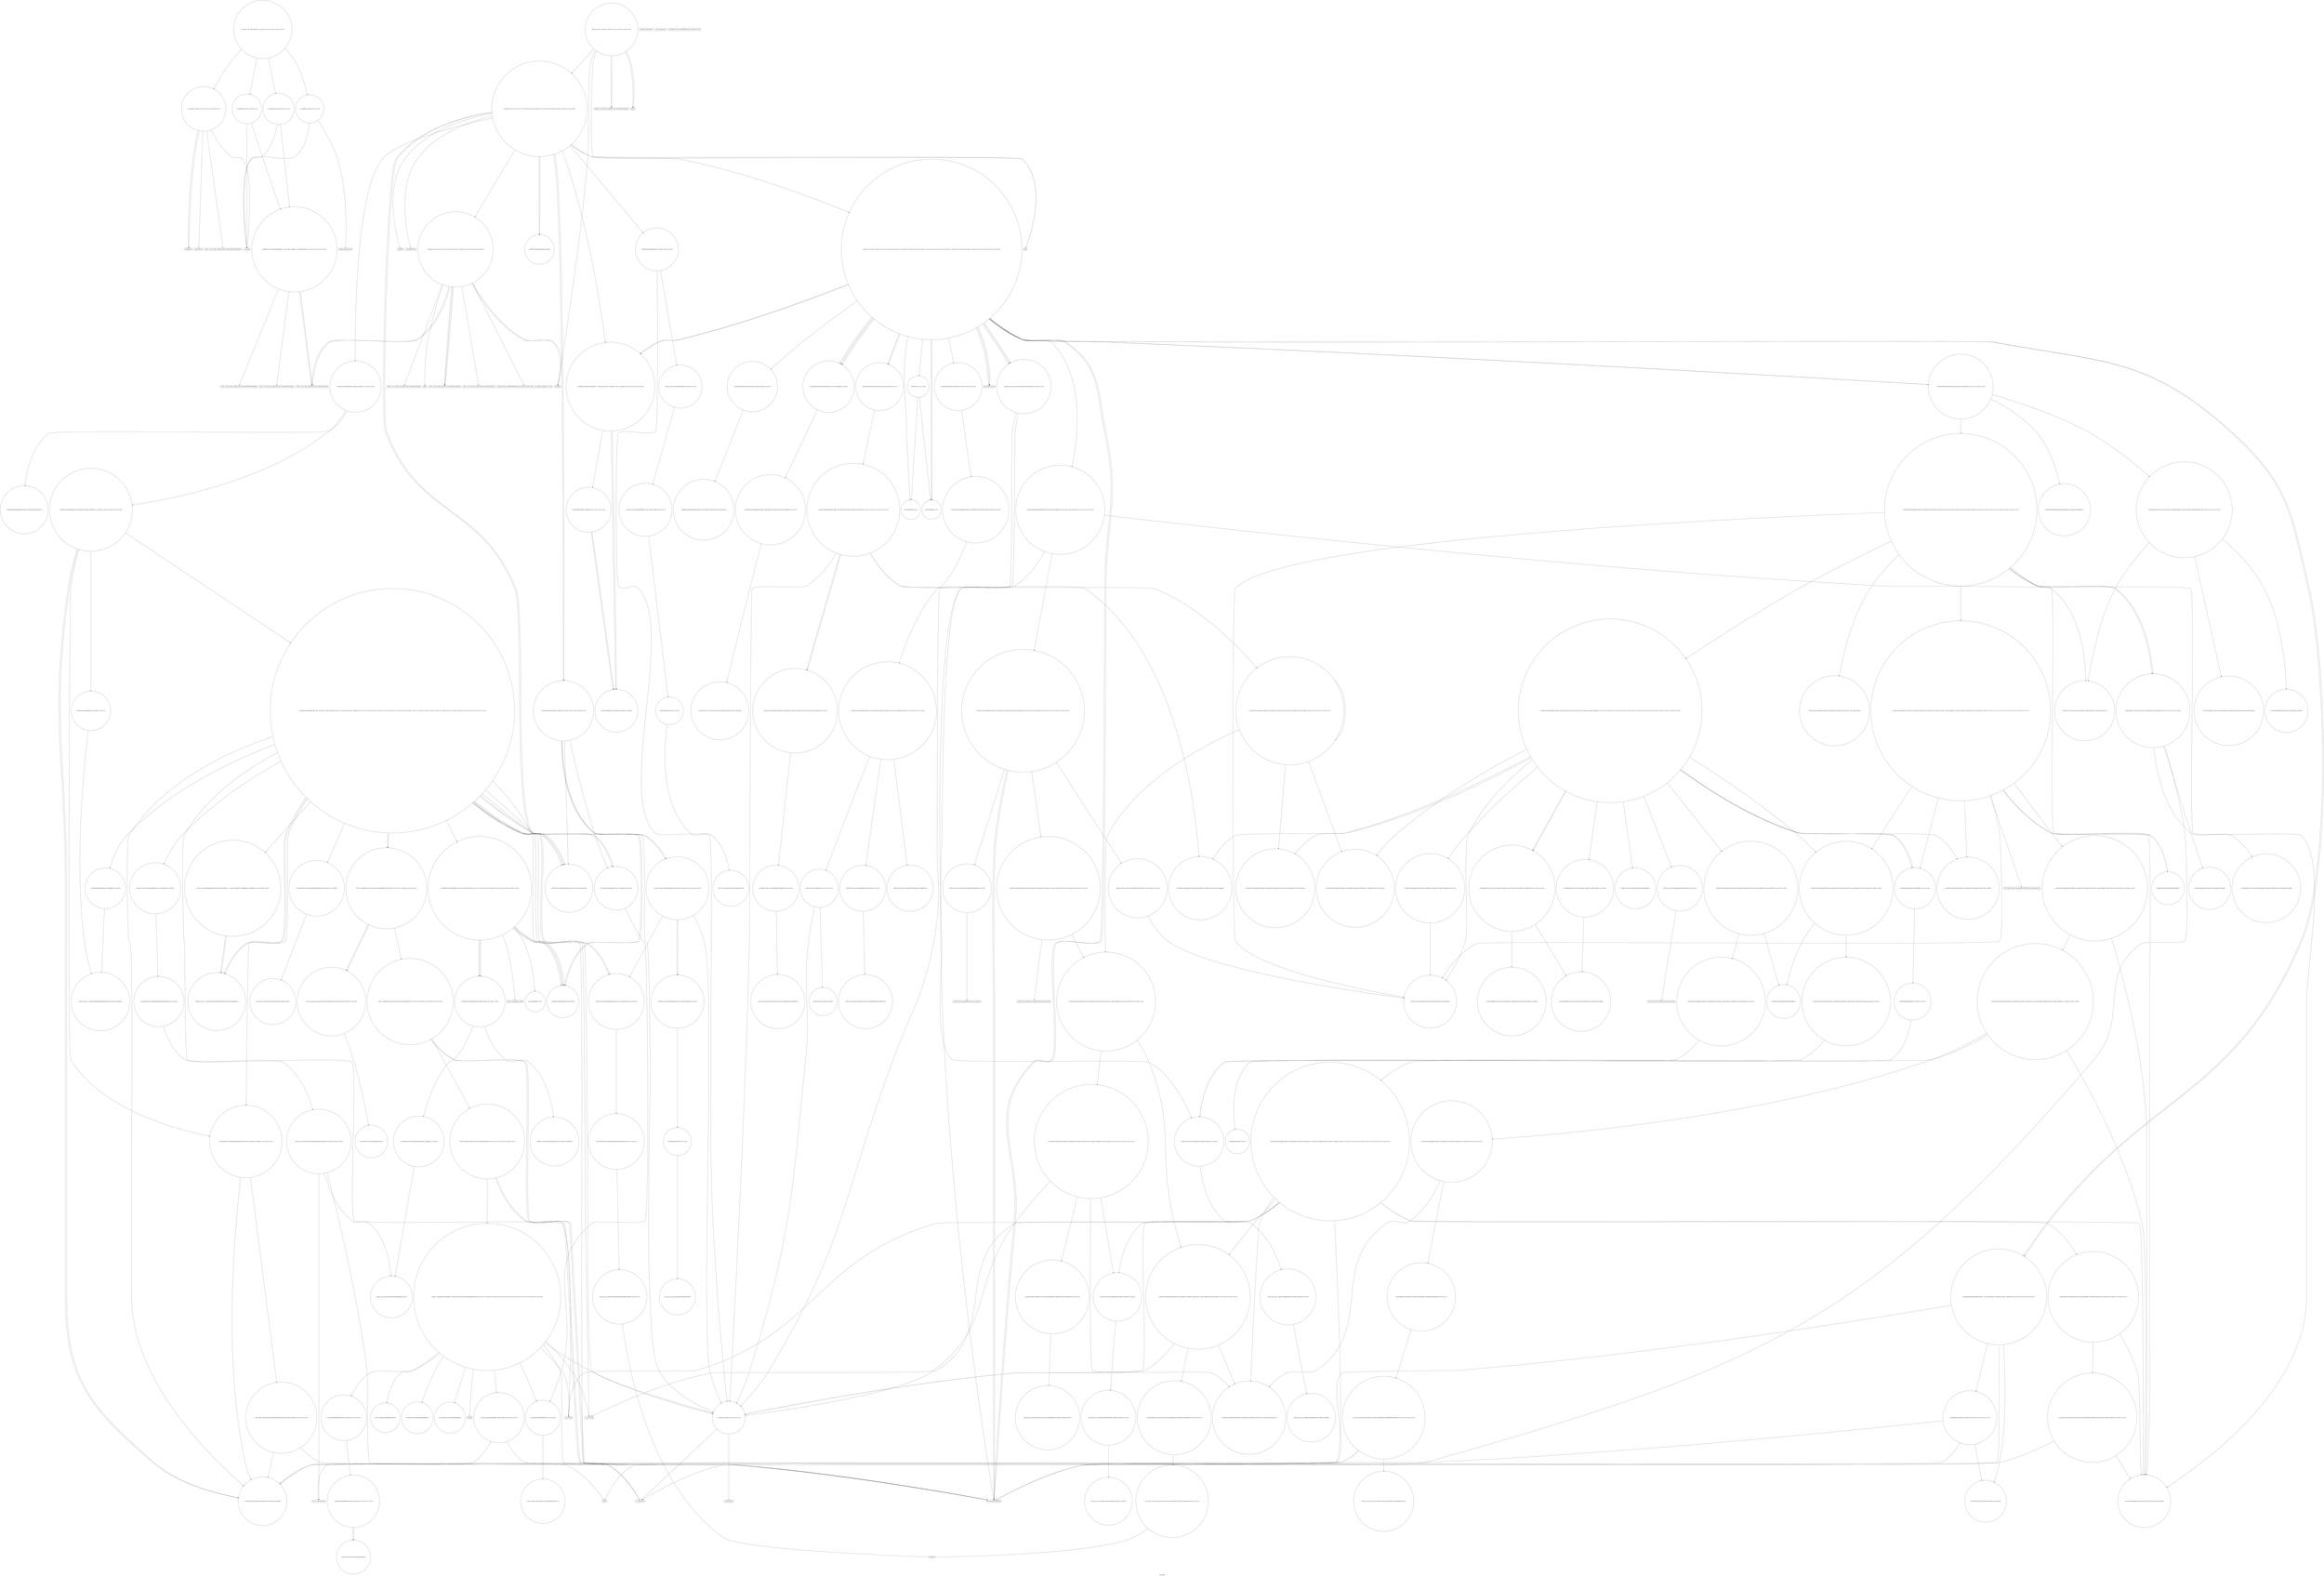 digraph "Call Graph" {
	label="Call Graph";

	Node0x55caab3dd9e0 [shape=record,shape=circle,label="{__cxx_global_var_init|{<s0>1|<s1>2}}"];
	Node0x55caab3dd9e0:s0 -> Node0x55caab3dda60[color=black];
	Node0x55caab3dd9e0:s1 -> Node0x55caab78ba60[color=black];
	Node0x55caab793320 [shape=record,shape=circle,label="{_ZSt22__uninitialized_copy_aISt13move_iteratorIPSt4pairIiiEES3_S2_ET0_T_S6_S5_RSaIT1_E|{<s0>301|<s1>302|<s2>303}}"];
	Node0x55caab793320:s0 -> Node0x55caab78c760[color=black];
	Node0x55caab793320:s1 -> Node0x55caab78c760[color=black];
	Node0x55caab793320:s2 -> Node0x55caab793420[color=black];
	Node0x55caab78d160 [shape=record,shape=circle,label="{_ZNSt8_Rb_treeISt4pairIiS0_IiiEES2_St9_IdentityIS2_ESt4lessIS2_ESaIS2_EE6_S_keyEPKSt13_Rb_tree_nodeIS2_E|{<s0>182|<s1>183}}"];
	Node0x55caab78d160:s0 -> Node0x55caab78d660[color=black];
	Node0x55caab78d160:s1 -> Node0x55caab78d5e0[color=black];
	Node0x55caab78bfe0 [shape=record,shape=Mrecord,label="{_ZNSirsERi}"];
	Node0x55caab78fa00 [shape=record,shape=circle,label="{_GLOBAL__sub_I_SergeyFedorov_2_0.cpp|{<s0>324|<s1>325|<s2>326|<s3>327}}"];
	Node0x55caab78fa00:s0 -> Node0x55caab3dd9e0[color=black];
	Node0x55caab78fa00:s1 -> Node0x55caab78bae0[color=black];
	Node0x55caab78fa00:s2 -> Node0x55caab78bde0[color=black];
	Node0x55caab78fa00:s3 -> Node0x55caab78bee0[color=black];
	Node0x55caab78d860 [shape=record,shape=circle,label="{_ZSt7forwardIRPSt13_Rb_tree_nodeISt4pairIiS1_IiiEEEEOT_RNSt16remove_referenceIS7_E4typeE}"];
	Node0x55caab78c6e0 [shape=record,shape=circle,label="{_ZSt9make_pairIRiS0_ESt4pairINSt17__decay_and_stripIT_E6__typeENS2_IT0_E6__typeEEOS3_OS6_|{<s0>64|<s1>65|<s2>66}}"];
	Node0x55caab78c6e0:s0 -> Node0x55caab78e780[color=black];
	Node0x55caab78c6e0:s1 -> Node0x55caab78e780[color=black];
	Node0x55caab78c6e0:s2 -> Node0x55caab78e800[color=black];
	Node0x55caab78df60 [shape=record,shape=circle,label="{_ZNSt16allocator_traitsISaISt13_Rb_tree_nodeISt4pairIiS1_IiiEEEEE9constructIS3_JS3_EEEvRS5_PT_DpOT0_|{<s0>216|<s1>217}}"];
	Node0x55caab78df60:s0 -> Node0x55caab78f700[color=black];
	Node0x55caab78df60:s1 -> Node0x55caab791920[color=black];
	Node0x55caab78cde0 [shape=record,shape=Mrecord,label="{printf}"];
	Node0x55caab791ea0 [shape=record,shape=circle,label="{_ZNSt8_Rb_treeISt4pairIiS0_IiiEES2_St9_IdentityIS2_ESt4lessIS2_ESaIS2_EE12_M_erase_auxESt23_Rb_tree_const_iteratorIS2_E|{<s0>227|<s1>228}}"];
	Node0x55caab791ea0:s0 -> Node0x55caab792020[color=black];
	Node0x55caab791ea0:s1 -> Node0x55caab78eb80[color=black];
	Node0x55caab78e500 [shape=record,shape=Mrecord,label="{__cxa_begin_catch}"];
	Node0x55caab7925a0 [shape=record,shape=circle,label="{_ZNSt12_Vector_baseISt4pairIiiESaIS1_EE12_Vector_implD2Ev|{<s0>240}}"];
	Node0x55caab7925a0:s0 -> Node0x55caab792720[color=black];
	Node0x55caab78ec00 [shape=record,shape=circle,label="{_ZNSt8_Rb_treeISt4pairIiS0_IiiEES2_St9_IdentityIS2_ESt4lessIS2_ESaIS2_EE15_M_destroy_nodeEPSt13_Rb_tree_nodeIS2_E|{<s0>131|<s1>132|<s2>133|<s3>134}}"];
	Node0x55caab78ec00:s0 -> Node0x55caab78ed80[color=black];
	Node0x55caab78ec00:s1 -> Node0x55caab78ee00[color=black];
	Node0x55caab78ec00:s2 -> Node0x55caab78ed00[color=black];
	Node0x55caab78ec00:s3 -> Node0x55caab78e480[color=black];
	Node0x55caab792ca0 [shape=record,shape=circle,label="{_ZNSt12_Vector_baseISt4pairIiiESaIS1_EE11_M_allocateEm|{<s0>289}}"];
	Node0x55caab792ca0:s0 -> Node0x55caab793220[color=black];
	Node0x55caab78f300 [shape=record,shape=Mrecord,label="{_ZNSt7__cxx1112basic_stringIcSt11char_traitsIcESaIcEE6appendEPKc}"];
	Node0x55caab3dda60 [shape=record,shape=Mrecord,label="{_ZNSt8ios_base4InitC1Ev}"];
	Node0x55caab7933a0 [shape=record,shape=circle,label="{_ZSt32__make_move_if_noexcept_iteratorISt4pairIiiESt13move_iteratorIPS1_EET0_PT_|{<s0>304}}"];
	Node0x55caab7933a0:s0 -> Node0x55caab78f900[color=black];
	Node0x55caab78d1e0 [shape=record,shape=circle,label="{_ZNKSt17_Rb_tree_iteratorISt4pairIiS0_IiiEEEeqERKS3_}"];
	Node0x55caab78c060 [shape=record,shape=Mrecord,label="{_ZNSt7__cxx1112basic_stringIcSt11char_traitsIcESaIcEEC1Ev}"];
	Node0x55caab78d8e0 [shape=record,shape=circle,label="{_ZSt7forwardIRPSt18_Rb_tree_node_baseEOT_RNSt16remove_referenceIS3_E4typeE}"];
	Node0x55caab78c760 [shape=record,shape=Mrecord,label="{llvm.memcpy.p0i8.p0i8.i64}"];
	Node0x55caab78dfe0 [shape=record,shape=Mrecord,label="{__cxa_rethrow}"];
	Node0x55caab78ce60 [shape=record,shape=circle,label="{_ZNSt6vectorISt4pairIiiESaIS1_EEixEm}"];
	Node0x55caab791f20 [shape=record,shape=circle,label="{_ZNKSt23_Rb_tree_const_iteratorISt4pairIiS0_IiiEEE13_M_const_castEv|{<s0>229}}"];
	Node0x55caab791f20:s0 -> Node0x55caab78f800[color=black];
	Node0x55caab78e580 [shape=record,shape=Mrecord,label="{_ZSt9terminatev}"];
	Node0x55caab792620 [shape=record,shape=circle,label="{_ZNSt16allocator_traitsISaISt4pairIiiEEE10deallocateERS2_PS1_m|{<s0>241}}"];
	Node0x55caab792620:s0 -> Node0x55caab7926a0[color=black];
	Node0x55caab78ec80 [shape=record,shape=circle,label="{_ZNSt8_Rb_treeISt4pairIiS0_IiiEES2_St9_IdentityIS2_ESt4lessIS2_ESaIS2_EE11_M_put_nodeEPSt13_Rb_tree_nodeIS2_E|{<s0>135|<s1>136|<s2>137}}"];
	Node0x55caab78ec80:s0 -> Node0x55caab78ed80[color=black];
	Node0x55caab78ec80:s1 -> Node0x55caab78f000[color=black];
	Node0x55caab78ec80:s2 -> Node0x55caab78e480[color=black];
	Node0x55caab792d20 [shape=record,shape=circle,label="{_ZSt34__uninitialized_move_if_noexcept_aIPSt4pairIiiES2_SaIS1_EET0_T_S5_S4_RT1_|{<s0>290|<s1>291|<s2>292}}"];
	Node0x55caab792d20:s0 -> Node0x55caab7933a0[color=black];
	Node0x55caab792d20:s1 -> Node0x55caab7933a0[color=black];
	Node0x55caab792d20:s2 -> Node0x55caab793320[color=black];
	Node0x55caab78f380 [shape=record,shape=circle,label="{_ZNSt8_Rb_treeISt4pairIiS0_IiiEES2_St9_IdentityIS2_ESt4lessIS2_ESaIS2_EE16_M_insert_uniqueIS2_EES0_ISt17_Rb_tree_iteratorIS2_EbEOT_|{<s0>144|<s1>145|<s2>146|<s3>147|<s4>148|<s5>149|<s6>150|<s7>151}}"];
	Node0x55caab78f380:s0 -> Node0x55caab78f580[color=black];
	Node0x55caab78f380:s1 -> Node0x55caab78f500[color=black];
	Node0x55caab78f380:s2 -> Node0x55caab78f600[color=black];
	Node0x55caab78f380:s3 -> Node0x55caab78f700[color=black];
	Node0x55caab78f380:s4 -> Node0x55caab78f680[color=black];
	Node0x55caab78f380:s5 -> Node0x55caab78f780[color=black];
	Node0x55caab78f380:s6 -> Node0x55caab78f800[color=black];
	Node0x55caab78f380:s7 -> Node0x55caab78f780[color=black];
	Node0x55caab78b9e0 [shape=record,shape=Mrecord,label="{_ZNSt8ios_base4InitD1Ev}"];
	Node0x55caab793420 [shape=record,shape=circle,label="{_ZSt18uninitialized_copyISt13move_iteratorIPSt4pairIiiEES3_ET0_T_S6_S5_|{<s0>305|<s1>306|<s2>307}}"];
	Node0x55caab793420:s0 -> Node0x55caab78c760[color=black];
	Node0x55caab793420:s1 -> Node0x55caab78c760[color=black];
	Node0x55caab793420:s2 -> Node0x55caab7934a0[color=black];
	Node0x55caab78d260 [shape=record,shape=circle,label="{_ZNSt8_Rb_treeISt4pairIiS0_IiiEES2_St9_IdentityIS2_ESt4lessIS2_ESaIS2_EE5beginEv|{<s0>184}}"];
	Node0x55caab78d260:s0 -> Node0x55caab78f800[color=black];
	Node0x55caab78c0e0 [shape=record,shape=Mrecord,label="{_ZStrsIcSt11char_traitsIcESaIcEERSt13basic_istreamIT_T0_ES7_RNSt7__cxx1112basic_stringIS4_S5_T1_EE}"];
	Node0x55caab78d960 [shape=record,shape=Mrecord,label="{_ZSt18_Rb_tree_decrementPSt18_Rb_tree_node_base}"];
	Node0x55caab78c7e0 [shape=record,shape=circle,label="{_ZNKSt3setISt4pairIiS0_IiiEESt4lessIS2_ESaIS2_EE4sizeEv|{<s0>67}}"];
	Node0x55caab78c7e0:s0 -> Node0x55caab791c20[color=black];
	Node0x55caab78e060 [shape=record,shape=Mrecord,label="{__cxa_end_catch}"];
	Node0x55caab78cee0 [shape=record,shape=circle,label="{_ZNSt6vectorISt4pairIiiESaIS1_EED2Ev|{<s0>93|<s1>94|<s2>95|<s3>96|<s4>97}}"];
	Node0x55caab78cee0:s0 -> Node0x55caab792320[color=black];
	Node0x55caab78cee0:s1 -> Node0x55caab7922a0[color=black];
	Node0x55caab78cee0:s2 -> Node0x55caab7923a0[color=black];
	Node0x55caab78cee0:s3 -> Node0x55caab7923a0[color=black];
	Node0x55caab78cee0:s4 -> Node0x55caab78e480[color=black];
	Node0x55caab791fa0 [shape=record,shape=Mrecord,label="{_ZSt18_Rb_tree_incrementPKSt18_Rb_tree_node_base}"];
	Node0x55caab78e600 [shape=record,shape=circle,label="{_ZSt7forwardIiEOT_RNSt16remove_referenceIS0_E4typeE}"];
	Node0x55caab7926a0 [shape=record,shape=circle,label="{_ZN9__gnu_cxx13new_allocatorISt4pairIiiEE10deallocateEPS2_m|{<s0>242}}"];
	Node0x55caab7926a0:s0 -> Node0x55caab78f100[color=black];
	Node0x55caab78ed00 [shape=record,shape=circle,label="{_ZNSt16allocator_traitsISaISt13_Rb_tree_nodeISt4pairIiS1_IiiEEEEE7destroyIS3_EEvRS5_PT_|{<s0>138}}"];
	Node0x55caab78ed00:s0 -> Node0x55caab78ee80[color=black];
	Node0x55caab792da0 [shape=record,shape=circle,label="{_ZNK9__gnu_cxx17__normal_iteratorIPSt4pairIiiESt6vectorIS2_SaIS2_EEE4baseEv}"];
	Node0x55caab78f400 [shape=record,shape=circle,label="{_ZSt4moveIRSt4pairIiS0_IiiEEEONSt16remove_referenceIT_E4typeEOS5_}"];
	Node0x55caab78ba60 [shape=record,shape=Mrecord,label="{__cxa_atexit}"];
	Node0x55caab7934a0 [shape=record,shape=circle,label="{_ZNSt20__uninitialized_copyILb0EE13__uninit_copyISt13move_iteratorIPSt4pairIiiEES5_EET0_T_S8_S7_|{<s0>308|<s1>309|<s2>310|<s3>311|<s4>312|<s5>313|<s6>314|<s7>315|<s8>316|<s9>317|<s10>318}}"];
	Node0x55caab7934a0:s0 -> Node0x55caab793520[color=black];
	Node0x55caab7934a0:s1 -> Node0x55caab793620[color=black];
	Node0x55caab7934a0:s2 -> Node0x55caab7936a0[color=black];
	Node0x55caab7934a0:s3 -> Node0x55caab7935a0[color=black];
	Node0x55caab7934a0:s4 -> Node0x55caab793720[color=black];
	Node0x55caab7934a0:s5 -> Node0x55caab78e500[color=black];
	Node0x55caab7934a0:s6 -> Node0x55caab792420[color=black];
	Node0x55caab7934a0:s7 -> Node0x55caab78dfe0[color=black];
	Node0x55caab7934a0:s8 -> Node0x55caab78e060[color=black];
	Node0x55caab7934a0:s9 -> Node0x55caab7937a0[color=black];
	Node0x55caab7934a0:s10 -> Node0x55caab78e480[color=black];
	Node0x55caab78d2e0 [shape=record,shape=circle,label="{_ZNSt4pairIPSt18_Rb_tree_node_baseS1_EC2IRPSt13_Rb_tree_nodeIS_IiS_IiiEEERS1_Lb1EEEOT_OT0_|{<s0>185|<s1>186}}"];
	Node0x55caab78d2e0:s0 -> Node0x55caab78d860[color=black];
	Node0x55caab78d2e0:s1 -> Node0x55caab78d8e0[color=black];
	Node0x55caab78c160 [shape=record,shape=Mrecord,label="{_ZNKSt7__cxx1112basic_stringIcSt11char_traitsIcESaIcEE4sizeEv}"];
	Node0x55caab78d9e0 [shape=record,shape=circle,label="{_ZNSt8_Rb_treeISt4pairIiS0_IiiEES2_St9_IdentityIS2_ESt4lessIS2_ESaIS2_EE8_S_valueEPKSt18_Rb_tree_node_base|{<s0>195}}"];
	Node0x55caab78d9e0:s0 -> Node0x55caab78d6e0[color=black];
	Node0x55caab78c860 [shape=record,shape=circle,label="{_ZNKSt3setISt4pairIiS0_IiiEESt4lessIS2_ESaIS2_EE5beginEv|{<s0>68}}"];
	Node0x55caab78c860:s0 -> Node0x55caab791ca0[color=black];
	Node0x55caab791920 [shape=record,shape=circle,label="{_ZN9__gnu_cxx13new_allocatorISt13_Rb_tree_nodeISt4pairIiS2_IiiEEEE9constructIS4_JS4_EEEvPT_DpOT0_|{<s0>218|<s1>219}}"];
	Node0x55caab791920:s0 -> Node0x55caab78f700[color=black];
	Node0x55caab791920:s1 -> Node0x55caab78c760[color=black];
	Node0x55caab78cf60 [shape=record,shape=circle,label="{main|{<s0>98|<s1>99|<s2>100|<s3>101|<s4>102|<s5>103|<s6>104}}"];
	Node0x55caab78cf60:s0 -> Node0x55caab78d060[color=black];
	Node0x55caab78cf60:s1 -> Node0x55caab78cfe0[color=black];
	Node0x55caab78cf60:s2 -> Node0x55caab78d060[color=black];
	Node0x55caab78cf60:s3 -> Node0x55caab78cfe0[color=black];
	Node0x55caab78cf60:s4 -> Node0x55caab78bfe0[color=black];
	Node0x55caab78cf60:s5 -> Node0x55caab78cde0[color=black];
	Node0x55caab78cf60:s6 -> Node0x55caab78ca60[color=black];
	Node0x55caab792020 [shape=record,shape=Mrecord,label="{_ZSt28_Rb_tree_rebalance_for_erasePSt18_Rb_tree_node_baseRS_}"];
	Node0x55caab78e680 [shape=record,shape=circle,label="{_ZSt7forwardISt4pairIiiEEOT_RNSt16remove_referenceIS2_E4typeE}"];
	Node0x55caab792720 [shape=record,shape=circle,label="{_ZNSaISt4pairIiiEED2Ev|{<s0>243}}"];
	Node0x55caab792720:s0 -> Node0x55caab7927a0[color=black];
	Node0x55caab78ed80 [shape=record,shape=circle,label="{_ZNSt8_Rb_treeISt4pairIiS0_IiiEES2_St9_IdentityIS2_ESt4lessIS2_ESaIS2_EE21_M_get_Node_allocatorEv}"];
	Node0x55caab792e20 [shape=record,shape=circle,label="{_ZNSt16allocator_traitsISaISt4pairIiiEEE7destroyIS1_EEvRS2_PT_|{<s0>293}}"];
	Node0x55caab792e20:s0 -> Node0x55caab78f980[color=black];
	Node0x55caab78f480 [shape=record,shape=circle,label="{_ZNSt4pairISt23_Rb_tree_const_iteratorIS_IiS_IiiEEEbEC2IRSt17_Rb_tree_iteratorIS2_ERbLb1EEEOT_OT0_|{<s0>152|<s1>153|<s2>154}}"];
	Node0x55caab78f480:s0 -> Node0x55caab791aa0[color=black];
	Node0x55caab78f480:s1 -> Node0x55caab791b20[color=black];
	Node0x55caab78f480:s2 -> Node0x55caab791ba0[color=black];
	Node0x55caab78bae0 [shape=record,shape=circle,label="{__cxx_global_var_init.1|{<s0>3|<s1>4|<s2>5|<s3>6|<s4>7}}"];
	Node0x55caab78bae0:s0 -> Node0x55caab78bb60[color=black];
	Node0x55caab78bae0:s1 -> Node0x55caab78bbe0[color=black];
	Node0x55caab78bae0:s2 -> Node0x55caab78bce0[color=black];
	Node0x55caab78bae0:s3 -> Node0x55caab78ba60[color=black];
	Node0x55caab78bae0:s4 -> Node0x55caab78bce0[color=black];
	Node0x55caab793520 [shape=record,shape=circle,label="{_ZStneIPSt4pairIiiEEbRKSt13move_iteratorIT_ES7_|{<s0>319}}"];
	Node0x55caab793520:s0 -> Node0x55caab793820[color=black];
	Node0x55caab78d360 [shape=record,shape=circle,label="{_ZNSt17_Rb_tree_iteratorISt4pairIiS0_IiiEEEmmEv|{<s0>187}}"];
	Node0x55caab78d360:s0 -> Node0x55caab78d960[color=black];
	Node0x55caab78c1e0 [shape=record,shape=Mrecord,label="{isdigit}"];
	Node0x55caab78da60 [shape=record,shape=circle,label="{_ZNKSt8_Rb_treeISt4pairIiS0_IiiEES2_St9_IdentityIS2_ESt4lessIS2_ESaIS2_EE11_Alloc_nodeclIS2_EEPSt13_Rb_tree_nodeIS2_EOT_|{<s0>196|<s1>197}}"];
	Node0x55caab78da60:s0 -> Node0x55caab78f700[color=black];
	Node0x55caab78da60:s1 -> Node0x55caab78db60[color=black];
	Node0x55caab78c8e0 [shape=record,shape=circle,label="{_ZNKSt23_Rb_tree_const_iteratorISt4pairIiS0_IiiEEEptEv|{<s0>69|<s1>70}}"];
	Node0x55caab78c8e0:s0 -> Node0x55caab78d6e0[color=black];
	Node0x55caab78c8e0:s1 -> Node0x55caab78e480[color=black];
	Node0x55caab7919a0 [shape=record,shape=circle,label="{_ZSt7forwardISt17_Rb_tree_iteratorISt4pairIiS1_IiiEEEEOT_RNSt16remove_referenceIS5_E4typeE}"];
	Node0x55caab78cfe0 [shape=record,shape=Mrecord,label="{freopen}"];
	Node0x55caab7920a0 [shape=record,shape=circle,label="{_ZNSt12_Vector_baseISt4pairIiiESaIS1_EEC2Ev|{<s0>230}}"];
	Node0x55caab7920a0:s0 -> Node0x55caab792120[color=black];
	Node0x55caab78e700 [shape=record,shape=circle,label="{_ZNSt4pairIiS_IiiEEC2IiS0_Lb1EEEOT_OT0_|{<s0>114|<s1>115|<s2>116}}"];
	Node0x55caab78e700:s0 -> Node0x55caab78e600[color=black];
	Node0x55caab78e700:s1 -> Node0x55caab78e680[color=black];
	Node0x55caab78e700:s2 -> Node0x55caab78c760[color=black];
	Node0x55caab7927a0 [shape=record,shape=circle,label="{_ZN9__gnu_cxx13new_allocatorISt4pairIiiEED2Ev}"];
	Node0x55caab78ee00 [shape=record,shape=circle,label="{_ZNSt13_Rb_tree_nodeISt4pairIiS0_IiiEEE9_M_valptrEv|{<s0>139}}"];
	Node0x55caab78ee00:s0 -> Node0x55caab78ef00[color=black];
	Node0x55caab792ea0 [shape=record,shape=circle,label="{_ZNKSt6vectorISt4pairIiiESaIS1_EE8max_sizeEv|{<s0>294|<s1>295}}"];
	Node0x55caab792ea0:s0 -> Node0x55caab7930a0[color=black];
	Node0x55caab792ea0:s1 -> Node0x55caab793020[color=black];
	Node0x55caab78f500 [shape=record,shape=circle,label="{_ZNSt8_Rb_treeISt4pairIiS0_IiiEES2_St9_IdentityIS2_ESt4lessIS2_ESaIS2_EE24_M_get_insert_unique_posERKS2_|{<s0>155|<s1>156|<s2>157|<s3>158|<s4>159|<s5>160|<s6>161|<s7>162|<s8>163|<s9>164|<s10>165|<s11>166|<s12>167|<s13>168|<s14>169}}"];
	Node0x55caab78f500:s0 -> Node0x55caab78e980[color=black];
	Node0x55caab78f500:s1 -> Node0x55caab78f880[color=black];
	Node0x55caab78f500:s2 -> Node0x55caab78d160[color=black];
	Node0x55caab78f500:s3 -> Node0x55caab78d0e0[color=black];
	Node0x55caab78f500:s4 -> Node0x55caab78eb00[color=black];
	Node0x55caab78f500:s5 -> Node0x55caab78ea80[color=black];
	Node0x55caab78f500:s6 -> Node0x55caab78f800[color=black];
	Node0x55caab78f500:s7 -> Node0x55caab78d260[color=black];
	Node0x55caab78f500:s8 -> Node0x55caab78d1e0[color=black];
	Node0x55caab78f500:s9 -> Node0x55caab78d2e0[color=black];
	Node0x55caab78f500:s10 -> Node0x55caab78d360[color=black];
	Node0x55caab78f500:s11 -> Node0x55caab78d3e0[color=black];
	Node0x55caab78f500:s12 -> Node0x55caab78d0e0[color=black];
	Node0x55caab78f500:s13 -> Node0x55caab78d2e0[color=black];
	Node0x55caab78f500:s14 -> Node0x55caab78d460[color=black];
	Node0x55caab78bb60 [shape=record,shape=Mrecord,label="{_ZNSaIcEC1Ev}"];
	Node0x55caab7935a0 [shape=record,shape=circle,label="{_ZSt10_ConstructISt4pairIiiEJS1_EEvPT_DpOT0_|{<s0>320|<s1>321}}"];
	Node0x55caab7935a0:s0 -> Node0x55caab78e680[color=black];
	Node0x55caab7935a0:s1 -> Node0x55caab78c760[color=black];
	Node0x55caab78d3e0 [shape=record,shape=circle,label="{_ZNSt8_Rb_treeISt4pairIiS0_IiiEES2_St9_IdentityIS2_ESt4lessIS2_ESaIS2_EE6_S_keyEPKSt18_Rb_tree_node_base|{<s0>188|<s1>189}}"];
	Node0x55caab78d3e0:s0 -> Node0x55caab78d9e0[color=black];
	Node0x55caab78d3e0:s1 -> Node0x55caab78d5e0[color=black];
	Node0x55caab78c260 [shape=record,shape=Mrecord,label="{_ZNSt7__cxx1112basic_stringIcSt11char_traitsIcESaIcEEixEm}"];
	Node0x55caab78dae0 [shape=record,shape=Mrecord,label="{_ZSt29_Rb_tree_insert_and_rebalancebPSt18_Rb_tree_node_baseS0_RS_}"];
	Node0x55caab78c960 [shape=record,shape=circle,label="{_ZNSt3setISt4pairIiS0_IiiEESt4lessIS2_ESaIS2_EE5eraseB5cxx11ESt23_Rb_tree_const_iteratorIS2_E|{<s0>71|<s1>72|<s2>73}}"];
	Node0x55caab78c960:s0 -> Node0x55caab78c760[color=black];
	Node0x55caab78c960:s1 -> Node0x55caab791da0[color=black];
	Node0x55caab78c960:s2 -> Node0x55caab791b20[color=black];
	Node0x55caab791a20 [shape=record,shape=circle,label="{_ZSt7forwardIbEOT_RNSt16remove_referenceIS0_E4typeE}"];
	Node0x55caab78d060 [shape=record,shape=Mrecord,label="{_ZNKSt7__cxx1112basic_stringIcSt11char_traitsIcESaIcEE4dataEv}"];
	Node0x55caab792120 [shape=record,shape=circle,label="{_ZNSt12_Vector_baseISt4pairIiiESaIS1_EE12_Vector_implC2Ev|{<s0>231}}"];
	Node0x55caab792120:s0 -> Node0x55caab7921a0[color=black];
	Node0x55caab78e780 [shape=record,shape=circle,label="{_ZSt7forwardIRiEOT_RNSt16remove_referenceIS1_E4typeE}"];
	Node0x55caab792820 [shape=record,shape=circle,label="{_ZNSt6vectorISt4pairIiiESaIS1_EE12emplace_backIJS1_EEEvDpOT_|{<s0>244|<s1>245|<s2>246|<s3>247|<s4>248}}"];
	Node0x55caab792820:s0 -> Node0x55caab78e680[color=black];
	Node0x55caab792820:s1 -> Node0x55caab792920[color=black];
	Node0x55caab792820:s2 -> Node0x55caab792a20[color=black];
	Node0x55caab792820:s3 -> Node0x55caab78e680[color=black];
	Node0x55caab792820:s4 -> Node0x55caab7929a0[color=black];
	Node0x55caab78ee80 [shape=record,shape=circle,label="{_ZN9__gnu_cxx13new_allocatorISt13_Rb_tree_nodeISt4pairIiS2_IiiEEEE7destroyIS4_EEvPT_}"];
	Node0x55caab792f20 [shape=record,shape=Mrecord,label="{_ZSt20__throw_length_errorPKc}"];
	Node0x55caab78f580 [shape=record,shape=circle,label="{_ZNKSt9_IdentityISt4pairIiS0_IiiEEEclERS2_}"];
	Node0x55caab78bbe0 [shape=record,shape=Mrecord,label="{_ZNSt7__cxx1112basic_stringIcSt11char_traitsIcESaIcEEC1EPKcRKS3_}"];
	Node0x55caab793620 [shape=record,shape=circle,label="{_ZSt11__addressofISt4pairIiiEEPT_RS2_}"];
	Node0x55caab78d460 [shape=record,shape=circle,label="{_ZNSt4pairIPSt18_Rb_tree_node_baseS1_EC2IRS1_Lb1EEEOT_RKS1_|{<s0>190}}"];
	Node0x55caab78d460:s0 -> Node0x55caab78d8e0[color=black];
	Node0x55caab78c2e0 [shape=record,shape=circle,label="{_Z4killii|{<s0>27|<s1>28}}"];
	Node0x55caab78c2e0:s0 -> Node0x55caab78c3e0[color=black];
	Node0x55caab78c2e0:s1 -> Node0x55caab78c360[color=black];
	Node0x55caab78db60 [shape=record,shape=circle,label="{_ZNSt8_Rb_treeISt4pairIiS0_IiiEES2_St9_IdentityIS2_ESt4lessIS2_ESaIS2_EE14_M_create_nodeIJS2_EEEPSt13_Rb_tree_nodeIS2_EDpOT_|{<s0>198|<s1>199|<s2>200}}"];
	Node0x55caab78db60:s0 -> Node0x55caab78dbe0[color=black];
	Node0x55caab78db60:s1 -> Node0x55caab78f700[color=black];
	Node0x55caab78db60:s2 -> Node0x55caab78dc60[color=black];
	Node0x55caab78c9e0 [shape=record,shape=circle,label="{_ZNSt3setISt4pairIiS0_IiiEESt4lessIS2_ESaIS2_EED2Ev|{<s0>74}}"];
	Node0x55caab78c9e0:s0 -> Node0x55caab78e880[color=black];
	Node0x55caab791aa0 [shape=record,shape=circle,label="{_ZSt7forwardIRSt17_Rb_tree_iteratorISt4pairIiS1_IiiEEEEOT_RNSt16remove_referenceIS6_E4typeE}"];
	Node0x55caab78e100 [shape=record,shape=circle,label="{_ZNSt8_Rb_treeISt4pairIiS0_IiiEES2_St9_IdentityIS2_ESt4lessIS2_ESaIS2_EEC2Ev|{<s0>105}}"];
	Node0x55caab78e100:s0 -> Node0x55caab78e180[color=black];
	Node0x55caab7921a0 [shape=record,shape=circle,label="{_ZNSaISt4pairIiiEEC2Ev|{<s0>232}}"];
	Node0x55caab7921a0:s0 -> Node0x55caab792220[color=black];
	Node0x55caab78e800 [shape=record,shape=circle,label="{_ZNSt4pairIiiEC2IRiS2_Lb1EEEOT_OT0_|{<s0>117|<s1>118}}"];
	Node0x55caab78e800:s0 -> Node0x55caab78e780[color=black];
	Node0x55caab78e800:s1 -> Node0x55caab78e780[color=black];
	Node0x55caab7928a0 [shape=record,shape=circle,label="{_ZSt4moveIRSt4pairIiiEEONSt16remove_referenceIT_E4typeEOS4_}"];
	Node0x55caab78ef00 [shape=record,shape=circle,label="{_ZN9__gnu_cxx16__aligned_membufISt4pairIiS1_IiiEEE6_M_ptrEv|{<s0>140}}"];
	Node0x55caab78ef00:s0 -> Node0x55caab78ef80[color=black];
	Node0x55caab792fa0 [shape=record,shape=circle,label="{_ZSt3maxImERKT_S2_S2_}"];
	Node0x55caab78f600 [shape=record,shape=circle,label="{_ZNSt8_Rb_treeISt4pairIiS0_IiiEES2_St9_IdentityIS2_ESt4lessIS2_ESaIS2_EE11_Alloc_nodeC2ERS8_}"];
	Node0x55caab78bc60 [shape=record,shape=Mrecord,label="{__gxx_personality_v0}"];
	Node0x55caab7936a0 [shape=record,shape=circle,label="{_ZNKSt13move_iteratorIPSt4pairIiiEEdeEv}"];
	Node0x55caab78d4e0 [shape=record,shape=circle,label="{_ZStltIiSt4pairIiiEEbRKS0_IT_T0_ES6_|{<s0>191}}"];
	Node0x55caab78d4e0:s0 -> Node0x55caab78d560[color=black];
	Node0x55caab78c360 [shape=record,shape=circle,label="{_ZSt3minIiERKT_S2_S2_}"];
	Node0x55caab78dbe0 [shape=record,shape=circle,label="{_ZNSt8_Rb_treeISt4pairIiS0_IiiEES2_St9_IdentityIS2_ESt4lessIS2_ESaIS2_EE11_M_get_nodeEv|{<s0>201|<s1>202}}"];
	Node0x55caab78dbe0:s0 -> Node0x55caab78ed80[color=black];
	Node0x55caab78dbe0:s1 -> Node0x55caab78dce0[color=black];
	Node0x55caab78ca60 [shape=record,shape=circle,label="{_Z5solvev|{<s0>75|<s1>76|<s2>77|<s3>78|<s4>79|<s5>80|<s6>81|<s7>82|<s8>83|<s9>84|<s10>85|<s11>86|<s12>87|<s13>88}}"];
	Node0x55caab78ca60:s0 -> Node0x55caab78bf60[color=black];
	Node0x55caab78ca60:s1 -> Node0x55caab78c460[color=black];
	Node0x55caab78ca60:s2 -> Node0x55caab78cae0[color=black];
	Node0x55caab78ca60:s3 -> Node0x55caab78c6e0[color=black];
	Node0x55caab78ca60:s4 -> Node0x55caab78cb60[color=black];
	Node0x55caab78ca60:s5 -> Node0x55caab78cee0[color=black];
	Node0x55caab78ca60:s6 -> Node0x55caab78cc60[color=black];
	Node0x55caab78ca60:s7 -> Node0x55caab78cbe0[color=black];
	Node0x55caab78ca60:s8 -> Node0x55caab78cce0[color=black];
	Node0x55caab78ca60:s9 -> Node0x55caab78cc60[color=black];
	Node0x55caab78ca60:s10 -> Node0x55caab78ce60[color=black];
	Node0x55caab78ca60:s11 -> Node0x55caab78ce60[color=black];
	Node0x55caab78ca60:s12 -> Node0x55caab78cde0[color=black];
	Node0x55caab78ca60:s13 -> Node0x55caab78cee0[color=black];
	Node0x55caab791b20 [shape=record,shape=circle,label="{_ZNSt23_Rb_tree_const_iteratorISt4pairIiS0_IiiEEEC2ERKSt17_Rb_tree_iteratorIS2_E}"];
	Node0x55caab78e180 [shape=record,shape=circle,label="{_ZNSt8_Rb_treeISt4pairIiS0_IiiEES2_St9_IdentityIS2_ESt4lessIS2_ESaIS2_EE13_Rb_tree_implIS6_Lb1EEC2Ev|{<s0>106|<s1>107|<s2>108}}"];
	Node0x55caab78e180:s0 -> Node0x55caab78e200[color=black];
	Node0x55caab78e180:s1 -> Node0x55caab78e280[color=black];
	Node0x55caab78e180:s2 -> Node0x55caab78e300[color=black];
	Node0x55caab792220 [shape=record,shape=circle,label="{_ZN9__gnu_cxx13new_allocatorISt4pairIiiEEC2Ev}"];
	Node0x55caab78e880 [shape=record,shape=circle,label="{_ZNSt8_Rb_treeISt4pairIiS0_IiiEES2_St9_IdentityIS2_ESt4lessIS2_ESaIS2_EED2Ev|{<s0>119|<s1>120|<s2>121|<s3>122|<s4>123}}"];
	Node0x55caab78e880:s0 -> Node0x55caab78e980[color=black];
	Node0x55caab78e880:s1 -> Node0x55caab78e900[color=black];
	Node0x55caab78e880:s2 -> Node0x55caab78ea00[color=black];
	Node0x55caab78e880:s3 -> Node0x55caab78ea00[color=black];
	Node0x55caab78e880:s4 -> Node0x55caab78e480[color=black];
	Node0x55caab792920 [shape=record,shape=circle,label="{_ZNSt16allocator_traitsISaISt4pairIiiEEE9constructIS1_JS1_EEEvRS2_PT_DpOT0_|{<s0>249|<s1>250}}"];
	Node0x55caab792920:s0 -> Node0x55caab78e680[color=black];
	Node0x55caab792920:s1 -> Node0x55caab792aa0[color=black];
	Node0x55caab78ef80 [shape=record,shape=circle,label="{_ZN9__gnu_cxx16__aligned_membufISt4pairIiS1_IiiEEE7_M_addrEv}"];
	Node0x55caab793020 [shape=record,shape=circle,label="{_ZNSt16allocator_traitsISaISt4pairIiiEEE8max_sizeERKS2_|{<s0>296}}"];
	Node0x55caab793020:s0 -> Node0x55caab793120[color=black];
	Node0x55caab78f680 [shape=record,shape=circle,label="{_ZNSt8_Rb_treeISt4pairIiS0_IiiEES2_St9_IdentityIS2_ESt4lessIS2_ESaIS2_EE10_M_insert_IS2_NS8_11_Alloc_nodeEEESt17_Rb_tree_iteratorIS2_EPSt18_Rb_tree_node_baseSE_OT_RT0_|{<s0>170|<s1>171|<s2>172|<s3>173|<s4>174|<s5>175|<s6>176|<s7>177}}"];
	Node0x55caab78f680:s0 -> Node0x55caab78f880[color=black];
	Node0x55caab78f680:s1 -> Node0x55caab78f580[color=black];
	Node0x55caab78f680:s2 -> Node0x55caab78d3e0[color=black];
	Node0x55caab78f680:s3 -> Node0x55caab78d0e0[color=black];
	Node0x55caab78f680:s4 -> Node0x55caab78f700[color=black];
	Node0x55caab78f680:s5 -> Node0x55caab78da60[color=black];
	Node0x55caab78f680:s6 -> Node0x55caab78dae0[color=black];
	Node0x55caab78f680:s7 -> Node0x55caab78f800[color=black];
	Node0x55caab78bce0 [shape=record,shape=Mrecord,label="{_ZNSaIcED1Ev}"];
	Node0x55caab793720 [shape=record,shape=circle,label="{_ZNSt13move_iteratorIPSt4pairIiiEEppEv}"];
	Node0x55caab78d560 [shape=record,shape=circle,label="{_ZStltIiiEbRKSt4pairIT_T0_ES5_}"];
	Node0x55caab78c3e0 [shape=record,shape=circle,label="{_ZSt3maxIiERKT_S2_S2_}"];
	Node0x55caab78dc60 [shape=record,shape=circle,label="{_ZNSt8_Rb_treeISt4pairIiS0_IiiEES2_St9_IdentityIS2_ESt4lessIS2_ESaIS2_EE17_M_construct_nodeIJS2_EEEvPSt13_Rb_tree_nodeIS2_EDpOT_|{<s0>203|<s1>204|<s2>205|<s3>206|<s4>207|<s5>208|<s6>209|<s7>210|<s8>211}}"];
	Node0x55caab78dc60:s0 -> Node0x55caab78ed80[color=black];
	Node0x55caab78dc60:s1 -> Node0x55caab78ee00[color=black];
	Node0x55caab78dc60:s2 -> Node0x55caab78f700[color=black];
	Node0x55caab78dc60:s3 -> Node0x55caab78df60[color=black];
	Node0x55caab78dc60:s4 -> Node0x55caab78e500[color=black];
	Node0x55caab78dc60:s5 -> Node0x55caab78ec80[color=black];
	Node0x55caab78dc60:s6 -> Node0x55caab78dfe0[color=black];
	Node0x55caab78dc60:s7 -> Node0x55caab78e060[color=black];
	Node0x55caab78dc60:s8 -> Node0x55caab78e480[color=black];
	Node0x55caab78cae0 [shape=record,shape=circle,label="{_ZNSt6vectorISt4pairIiiESaIS1_EEC2Ev|{<s0>89|<s1>90}}"];
	Node0x55caab78cae0:s0 -> Node0x55caab7920a0[color=black];
	Node0x55caab78cae0:s1 -> Node0x55caab78e480[color=black];
	Node0x55caab791ba0 [shape=record,shape=circle,label="{_ZSt7forwardIRbEOT_RNSt16remove_referenceIS1_E4typeE}"];
	Node0x55caab78e200 [shape=record,shape=circle,label="{_ZNSaISt13_Rb_tree_nodeISt4pairIiS0_IiiEEEEC2Ev|{<s0>109}}"];
	Node0x55caab78e200:s0 -> Node0x55caab78e380[color=black];
	Node0x55caab7922a0 [shape=record,shape=circle,label="{_ZSt8_DestroyIPSt4pairIiiES1_EvT_S3_RSaIT0_E|{<s0>233}}"];
	Node0x55caab7922a0:s0 -> Node0x55caab792420[color=black];
	Node0x55caab78e900 [shape=record,shape=circle,label="{_ZNSt8_Rb_treeISt4pairIiS0_IiiEES2_St9_IdentityIS2_ESt4lessIS2_ESaIS2_EE8_M_eraseEPSt13_Rb_tree_nodeIS2_E|{<s0>124|<s1>125|<s2>126|<s3>127}}"];
	Node0x55caab78e900:s0 -> Node0x55caab78ea80[color=black];
	Node0x55caab78e900:s1 -> Node0x55caab78e900[color=black];
	Node0x55caab78e900:s2 -> Node0x55caab78eb00[color=black];
	Node0x55caab78e900:s3 -> Node0x55caab78eb80[color=black];
	Node0x55caab7929a0 [shape=record,shape=circle,label="{_ZNSt6vectorISt4pairIiiESaIS1_EE17_M_realloc_insertIJS1_EEEvN9__gnu_cxx17__normal_iteratorIPS1_S3_EEDpOT_|{<s0>251|<s1>252|<s2>253|<s3>254|<s4>255|<s5>256|<s6>257|<s7>258|<s8>259|<s9>260|<s10>261|<s11>262|<s12>263|<s13>264|<s14>265|<s15>266|<s16>267|<s17>268|<s18>269|<s19>270|<s20>271|<s21>272|<s22>273}}"];
	Node0x55caab7929a0:s0 -> Node0x55caab792b20[color=black];
	Node0x55caab7929a0:s1 -> Node0x55caab792c20[color=black];
	Node0x55caab7929a0:s2 -> Node0x55caab792ba0[color=black];
	Node0x55caab7929a0:s3 -> Node0x55caab792ca0[color=black];
	Node0x55caab7929a0:s4 -> Node0x55caab78e680[color=black];
	Node0x55caab7929a0:s5 -> Node0x55caab792920[color=black];
	Node0x55caab7929a0:s6 -> Node0x55caab792da0[color=black];
	Node0x55caab7929a0:s7 -> Node0x55caab792320[color=black];
	Node0x55caab7929a0:s8 -> Node0x55caab792d20[color=black];
	Node0x55caab7929a0:s9 -> Node0x55caab792da0[color=black];
	Node0x55caab7929a0:s10 -> Node0x55caab792320[color=black];
	Node0x55caab7929a0:s11 -> Node0x55caab792d20[color=black];
	Node0x55caab7929a0:s12 -> Node0x55caab78e500[color=black];
	Node0x55caab7929a0:s13 -> Node0x55caab792e20[color=black];
	Node0x55caab7929a0:s14 -> Node0x55caab78e060[color=black];
	Node0x55caab7929a0:s15 -> Node0x55caab792320[color=black];
	Node0x55caab7929a0:s16 -> Node0x55caab7922a0[color=black];
	Node0x55caab7929a0:s17 -> Node0x55caab792520[color=black];
	Node0x55caab7929a0:s18 -> Node0x55caab78dfe0[color=black];
	Node0x55caab7929a0:s19 -> Node0x55caab792320[color=black];
	Node0x55caab7929a0:s20 -> Node0x55caab7922a0[color=black];
	Node0x55caab7929a0:s21 -> Node0x55caab792520[color=black];
	Node0x55caab7929a0:s22 -> Node0x55caab78e480[color=black];
	Node0x55caab78f000 [shape=record,shape=circle,label="{_ZNSt16allocator_traitsISaISt13_Rb_tree_nodeISt4pairIiS1_IiiEEEEE10deallocateERS5_PS4_m|{<s0>141}}"];
	Node0x55caab78f000:s0 -> Node0x55caab78f080[color=black];
	Node0x55caab7930a0 [shape=record,shape=circle,label="{_ZNKSt12_Vector_baseISt4pairIiiESaIS1_EE19_M_get_Tp_allocatorEv}"];
	Node0x55caab78f700 [shape=record,shape=circle,label="{_ZSt7forwardISt4pairIiS0_IiiEEEOT_RNSt16remove_referenceIS3_E4typeE}"];
	Node0x55caab78bd60 [shape=record,shape=Mrecord,label="{_ZNSt7__cxx1112basic_stringIcSt11char_traitsIcESaIcEED1Ev}"];
	Node0x55caab7937a0 [shape=record,shape=Mrecord,label="{llvm.trap}"];
	Node0x55caab78d5e0 [shape=record,shape=circle,label="{_ZNKSt9_IdentityISt4pairIiS0_IiiEEEclERKS2_}"];
	Node0x55caab78c460 [shape=record,shape=circle,label="{_Z4calcv|{<s0>29|<s1>30|<s2>31|<s3>32|<s4>33|<s5>34|<s6>35|<s7>36|<s8>37|<s9>38|<s10>39|<s11>40|<s12>41|<s13>42|<s14>43|<s15>44|<s16>45|<s17>46|<s18>47|<s19>48|<s20>49|<s21>50|<s22>51|<s23>52|<s24>53|<s25>54|<s26>55}}"];
	Node0x55caab78c460:s0 -> Node0x55caab78c4e0[color=black];
	Node0x55caab78c460:s1 -> Node0x55caab78c4e0[color=black];
	Node0x55caab78c460:s2 -> Node0x55caab78c360[color=black];
	Node0x55caab78c460:s3 -> Node0x55caab78c360[color=black];
	Node0x55caab78c460:s4 -> Node0x55caab78c3e0[color=black];
	Node0x55caab78c460:s5 -> Node0x55caab78c4e0[color=black];
	Node0x55caab78c460:s6 -> Node0x55caab78c560[color=black];
	Node0x55caab78c460:s7 -> Node0x55caab78c6e0[color=black];
	Node0x55caab78c460:s8 -> Node0x55caab78c660[color=black];
	Node0x55caab78c460:s9 -> Node0x55caab78c760[color=black];
	Node0x55caab78c460:s10 -> Node0x55caab78c5e0[color=black];
	Node0x55caab78c460:s11 -> Node0x55caab78c9e0[color=black];
	Node0x55caab78c460:s12 -> Node0x55caab78c7e0[color=black];
	Node0x55caab78c460:s13 -> Node0x55caab78c860[color=black];
	Node0x55caab78c460:s14 -> Node0x55caab78c8e0[color=black];
	Node0x55caab78c460:s15 -> Node0x55caab78c860[color=black];
	Node0x55caab78c460:s16 -> Node0x55caab78c8e0[color=black];
	Node0x55caab78c460:s17 -> Node0x55caab78c860[color=black];
	Node0x55caab78c460:s18 -> Node0x55caab78c8e0[color=black];
	Node0x55caab78c460:s19 -> Node0x55caab78c860[color=black];
	Node0x55caab78c460:s20 -> Node0x55caab78c960[color=black];
	Node0x55caab78c460:s21 -> Node0x55caab78c6e0[color=black];
	Node0x55caab78c460:s22 -> Node0x55caab78c660[color=black];
	Node0x55caab78c460:s23 -> Node0x55caab78c760[color=black];
	Node0x55caab78c460:s24 -> Node0x55caab78c5e0[color=black];
	Node0x55caab78c460:s25 -> Node0x55caab78c2e0[color=black];
	Node0x55caab78c460:s26 -> Node0x55caab78c9e0[color=black];
	Node0x55caab78dce0 [shape=record,shape=circle,label="{_ZNSt16allocator_traitsISaISt13_Rb_tree_nodeISt4pairIiS1_IiiEEEEE8allocateERS5_m|{<s0>212}}"];
	Node0x55caab78dce0:s0 -> Node0x55caab78dd60[color=black];
	Node0x55caab78cb60 [shape=record,shape=circle,label="{_ZNSt6vectorISt4pairIiiESaIS1_EE9push_backEOS1_|{<s0>91|<s1>92}}"];
	Node0x55caab78cb60:s0 -> Node0x55caab7928a0[color=black];
	Node0x55caab78cb60:s1 -> Node0x55caab792820[color=black];
	Node0x55caab791c20 [shape=record,shape=circle,label="{_ZNKSt8_Rb_treeISt4pairIiS0_IiiEES2_St9_IdentityIS2_ESt4lessIS2_ESaIS2_EE4sizeEv}"];
	Node0x55caab78e280 [shape=record,shape=circle,label="{_ZNSt20_Rb_tree_key_compareISt4lessISt4pairIiS1_IiiEEEEC2Ev}"];
	Node0x55caab792320 [shape=record,shape=circle,label="{_ZNSt12_Vector_baseISt4pairIiiESaIS1_EE19_M_get_Tp_allocatorEv}"];
	Node0x55caab78e980 [shape=record,shape=circle,label="{_ZNSt8_Rb_treeISt4pairIiS0_IiiEES2_St9_IdentityIS2_ESt4lessIS2_ESaIS2_EE8_M_beginEv}"];
	Node0x55caab792a20 [shape=record,shape=circle,label="{_ZNSt6vectorISt4pairIiiESaIS1_EE3endEv|{<s0>274}}"];
	Node0x55caab792a20:s0 -> Node0x55caab7931a0[color=black];
	Node0x55caab78f080 [shape=record,shape=circle,label="{_ZN9__gnu_cxx13new_allocatorISt13_Rb_tree_nodeISt4pairIiS2_IiiEEEE10deallocateEPS5_m|{<s0>142}}"];
	Node0x55caab78f080:s0 -> Node0x55caab78f100[color=black];
	Node0x55caab793120 [shape=record,shape=circle,label="{_ZNK9__gnu_cxx13new_allocatorISt4pairIiiEE8max_sizeEv}"];
	Node0x55caab78f780 [shape=record,shape=circle,label="{_ZNSt4pairISt17_Rb_tree_iteratorIS_IiS_IiiEEEbEC2IS3_bLb1EEEOT_OT0_|{<s0>178|<s1>179|<s2>180}}"];
	Node0x55caab78f780:s0 -> Node0x55caab7919a0[color=black];
	Node0x55caab78f780:s1 -> Node0x55caab78c760[color=black];
	Node0x55caab78f780:s2 -> Node0x55caab791a20[color=black];
	Node0x55caab78bde0 [shape=record,shape=circle,label="{__cxx_global_var_init.2|{<s0>8|<s1>9}}"];
	Node0x55caab78bde0:s0 -> Node0x55caab78be60[color=black];
	Node0x55caab78bde0:s1 -> Node0x55caab78ba60[color=black];
	Node0x55caab793820 [shape=record,shape=circle,label="{_ZSteqIPSt4pairIiiEEbRKSt13move_iteratorIT_ES7_|{<s0>322|<s1>323}}"];
	Node0x55caab793820:s0 -> Node0x55caab7938a0[color=black];
	Node0x55caab793820:s1 -> Node0x55caab7938a0[color=black];
	Node0x55caab78d660 [shape=record,shape=circle,label="{_ZNSt8_Rb_treeISt4pairIiS0_IiiEES2_St9_IdentityIS2_ESt4lessIS2_ESaIS2_EE8_S_valueEPKSt13_Rb_tree_nodeIS2_E|{<s0>192}}"];
	Node0x55caab78d660:s0 -> Node0x55caab78d6e0[color=black];
	Node0x55caab78c4e0 [shape=record,shape=Mrecord,label="{llvm.memset.p0i8.i64}"];
	Node0x55caab78dd60 [shape=record,shape=circle,label="{_ZN9__gnu_cxx13new_allocatorISt13_Rb_tree_nodeISt4pairIiS2_IiiEEEE8allocateEmPKv|{<s0>213|<s1>214|<s2>215}}"];
	Node0x55caab78dd60:s0 -> Node0x55caab78dde0[color=black];
	Node0x55caab78dd60:s1 -> Node0x55caab78de60[color=black];
	Node0x55caab78dd60:s2 -> Node0x55caab78dee0[color=black];
	Node0x55caab78cbe0 [shape=record,shape=Mrecord,label="{_ZNSolsEm}"];
	Node0x55caab791ca0 [shape=record,shape=circle,label="{_ZNKSt8_Rb_treeISt4pairIiS0_IiiEES2_St9_IdentityIS2_ESt4lessIS2_ESaIS2_EE5beginEv|{<s0>220}}"];
	Node0x55caab791ca0:s0 -> Node0x55caab791d20[color=black];
	Node0x55caab78e300 [shape=record,shape=circle,label="{_ZNSt15_Rb_tree_headerC2Ev|{<s0>110|<s1>111}}"];
	Node0x55caab78e300:s0 -> Node0x55caab78e400[color=black];
	Node0x55caab78e300:s1 -> Node0x55caab78e480[color=black];
	Node0x55caab7923a0 [shape=record,shape=circle,label="{_ZNSt12_Vector_baseISt4pairIiiESaIS1_EED2Ev|{<s0>234|<s1>235|<s2>236|<s3>237}}"];
	Node0x55caab7923a0:s0 -> Node0x55caab792520[color=black];
	Node0x55caab7923a0:s1 -> Node0x55caab7925a0[color=black];
	Node0x55caab7923a0:s2 -> Node0x55caab7925a0[color=black];
	Node0x55caab7923a0:s3 -> Node0x55caab78e480[color=black];
	Node0x55caab78ea00 [shape=record,shape=circle,label="{_ZNSt8_Rb_treeISt4pairIiS0_IiiEES2_St9_IdentityIS2_ESt4lessIS2_ESaIS2_EE13_Rb_tree_implIS6_Lb1EED2Ev|{<s0>128}}"];
	Node0x55caab78ea00:s0 -> Node0x55caab78f180[color=black];
	Node0x55caab792aa0 [shape=record,shape=circle,label="{_ZN9__gnu_cxx13new_allocatorISt4pairIiiEE9constructIS2_JS2_EEEvPT_DpOT0_|{<s0>275|<s1>276}}"];
	Node0x55caab792aa0:s0 -> Node0x55caab78e680[color=black];
	Node0x55caab792aa0:s1 -> Node0x55caab78c760[color=black];
	Node0x55caab78f100 [shape=record,shape=Mrecord,label="{_ZdlPv}"];
	Node0x55caab7931a0 [shape=record,shape=circle,label="{_ZN9__gnu_cxx17__normal_iteratorIPSt4pairIiiESt6vectorIS2_SaIS2_EEEC2ERKS3_}"];
	Node0x55caab78f800 [shape=record,shape=circle,label="{_ZNSt17_Rb_tree_iteratorISt4pairIiS0_IiiEEEC2EPSt18_Rb_tree_node_base}"];
	Node0x55caab78be60 [shape=record,shape=circle,label="{_ZStplIcSt11char_traitsIcESaIcEENSt7__cxx1112basic_stringIT_T0_T1_EERKS8_PKS5_|{<s0>10|<s1>11|<s2>12|<s3>13}}"];
	Node0x55caab78be60:s0 -> Node0x55caab78f280[color=black];
	Node0x55caab78be60:s1 -> Node0x55caab78f300[color=black];
	Node0x55caab78be60:s2 -> Node0x55caab78bd60[color=black];
	Node0x55caab78be60:s3 -> Node0x55caab78bd60[color=black];
	Node0x55caab7938a0 [shape=record,shape=circle,label="{_ZNKSt13move_iteratorIPSt4pairIiiEE4baseEv}"];
	Node0x55caab78d6e0 [shape=record,shape=circle,label="{_ZNKSt13_Rb_tree_nodeISt4pairIiS0_IiiEEE9_M_valptrEv|{<s0>193}}"];
	Node0x55caab78d6e0:s0 -> Node0x55caab78d760[color=black];
	Node0x55caab78c560 [shape=record,shape=circle,label="{_ZNSt3setISt4pairIiS0_IiiEESt4lessIS2_ESaIS2_EEC2Ev|{<s0>56}}"];
	Node0x55caab78c560:s0 -> Node0x55caab78e100[color=black];
	Node0x55caab78dde0 [shape=record,shape=circle,label="{_ZNK9__gnu_cxx13new_allocatorISt13_Rb_tree_nodeISt4pairIiS2_IiiEEEE8max_sizeEv}"];
	Node0x55caab78cc60 [shape=record,shape=circle,label="{_ZNKSt6vectorISt4pairIiiESaIS1_EE4sizeEv}"];
	Node0x55caab791d20 [shape=record,shape=circle,label="{_ZNSt23_Rb_tree_const_iteratorISt4pairIiS0_IiiEEEC2EPKSt18_Rb_tree_node_base}"];
	Node0x55caab78e380 [shape=record,shape=circle,label="{_ZN9__gnu_cxx13new_allocatorISt13_Rb_tree_nodeISt4pairIiS2_IiiEEEEC2Ev}"];
	Node0x55caab792420 [shape=record,shape=circle,label="{_ZSt8_DestroyIPSt4pairIiiEEvT_S3_|{<s0>238}}"];
	Node0x55caab792420:s0 -> Node0x55caab7924a0[color=black];
	Node0x55caab78ea80 [shape=record,shape=circle,label="{_ZNSt8_Rb_treeISt4pairIiS0_IiiEES2_St9_IdentityIS2_ESt4lessIS2_ESaIS2_EE8_S_rightEPSt18_Rb_tree_node_base}"];
	Node0x55caab792b20 [shape=record,shape=circle,label="{_ZNKSt6vectorISt4pairIiiESaIS1_EE12_M_check_lenEmPKc|{<s0>277|<s1>278|<s2>279|<s3>280|<s4>281|<s5>282|<s6>283|<s7>284|<s8>285}}"];
	Node0x55caab792b20:s0 -> Node0x55caab792ea0[color=black];
	Node0x55caab792b20:s1 -> Node0x55caab78cc60[color=black];
	Node0x55caab792b20:s2 -> Node0x55caab792f20[color=black];
	Node0x55caab792b20:s3 -> Node0x55caab78cc60[color=black];
	Node0x55caab792b20:s4 -> Node0x55caab78cc60[color=black];
	Node0x55caab792b20:s5 -> Node0x55caab792fa0[color=black];
	Node0x55caab792b20:s6 -> Node0x55caab78cc60[color=black];
	Node0x55caab792b20:s7 -> Node0x55caab792ea0[color=black];
	Node0x55caab792b20:s8 -> Node0x55caab792ea0[color=black];
	Node0x55caab78f180 [shape=record,shape=circle,label="{_ZNSaISt13_Rb_tree_nodeISt4pairIiS0_IiiEEEED2Ev|{<s0>143}}"];
	Node0x55caab78f180:s0 -> Node0x55caab78f200[color=black];
	Node0x55caab793220 [shape=record,shape=circle,label="{_ZNSt16allocator_traitsISaISt4pairIiiEEE8allocateERS2_m|{<s0>297}}"];
	Node0x55caab793220:s0 -> Node0x55caab7932a0[color=black];
	Node0x55caab78f880 [shape=record,shape=circle,label="{_ZNSt8_Rb_treeISt4pairIiS0_IiiEES2_St9_IdentityIS2_ESt4lessIS2_ESaIS2_EE6_M_endEv}"];
	Node0x55caab78bee0 [shape=record,shape=circle,label="{__cxx_global_var_init.4|{<s0>14|<s1>15}}"];
	Node0x55caab78bee0:s0 -> Node0x55caab78be60[color=black];
	Node0x55caab78bee0:s1 -> Node0x55caab78ba60[color=black];
	Node0x55caab78f900 [shape=record,shape=circle,label="{_ZNSt13move_iteratorIPSt4pairIiiEEC2ES2_}"];
	Node0x55caab78d760 [shape=record,shape=circle,label="{_ZNK9__gnu_cxx16__aligned_membufISt4pairIiS1_IiiEEE6_M_ptrEv|{<s0>194}}"];
	Node0x55caab78d760:s0 -> Node0x55caab78d7e0[color=black];
	Node0x55caab78c5e0 [shape=record,shape=circle,label="{_ZNSt3setISt4pairIiS0_IiiEESt4lessIS2_ESaIS2_EE6insertEOS2_|{<s0>57|<s1>58|<s2>59}}"];
	Node0x55caab78c5e0:s0 -> Node0x55caab78f400[color=black];
	Node0x55caab78c5e0:s1 -> Node0x55caab78f380[color=black];
	Node0x55caab78c5e0:s2 -> Node0x55caab78f480[color=black];
	Node0x55caab78de60 [shape=record,shape=Mrecord,label="{_ZSt17__throw_bad_allocv}"];
	Node0x55caab78cce0 [shape=record,shape=Mrecord,label="{_ZNSolsEPFRSoS_E}"];
	Node0x55caab791da0 [shape=record,shape=circle,label="{_ZNSt8_Rb_treeISt4pairIiS0_IiiEES2_St9_IdentityIS2_ESt4lessIS2_ESaIS2_EE5eraseB5cxx11ESt23_Rb_tree_const_iteratorIS2_E|{<s0>221|<s1>222|<s2>223|<s3>224|<s4>225}}"];
	Node0x55caab791da0:s0 -> Node0x55caab78c760[color=black];
	Node0x55caab791da0:s1 -> Node0x55caab791e20[color=black];
	Node0x55caab791da0:s2 -> Node0x55caab78c760[color=black];
	Node0x55caab791da0:s3 -> Node0x55caab791ea0[color=black];
	Node0x55caab791da0:s4 -> Node0x55caab791f20[color=black];
	Node0x55caab78e400 [shape=record,shape=circle,label="{_ZNSt15_Rb_tree_header8_M_resetEv}"];
	Node0x55caab7924a0 [shape=record,shape=circle,label="{_ZNSt12_Destroy_auxILb1EE9__destroyIPSt4pairIiiEEEvT_S5_}"];
	Node0x55caab78eb00 [shape=record,shape=circle,label="{_ZNSt8_Rb_treeISt4pairIiS0_IiiEES2_St9_IdentityIS2_ESt4lessIS2_ESaIS2_EE7_S_leftEPSt18_Rb_tree_node_base}"];
	Node0x55caab792ba0 [shape=record,shape=circle,label="{_ZN9__gnu_cxxmiIPSt4pairIiiESt6vectorIS2_SaIS2_EEEENS_17__normal_iteratorIT_T0_E15difference_typeERKSA_SD_|{<s0>286|<s1>287}}"];
	Node0x55caab792ba0:s0 -> Node0x55caab792da0[color=black];
	Node0x55caab792ba0:s1 -> Node0x55caab792da0[color=black];
	Node0x55caab78f200 [shape=record,shape=circle,label="{_ZN9__gnu_cxx13new_allocatorISt13_Rb_tree_nodeISt4pairIiS2_IiiEEEED2Ev}"];
	Node0x55caab7932a0 [shape=record,shape=circle,label="{_ZN9__gnu_cxx13new_allocatorISt4pairIiiEE8allocateEmPKv|{<s0>298|<s1>299|<s2>300}}"];
	Node0x55caab7932a0:s0 -> Node0x55caab793120[color=black];
	Node0x55caab7932a0:s1 -> Node0x55caab78de60[color=black];
	Node0x55caab7932a0:s2 -> Node0x55caab78dee0[color=black];
	Node0x55caab78d0e0 [shape=record,shape=circle,label="{_ZNKSt4lessISt4pairIiS0_IiiEEEclERKS2_S5_|{<s0>181}}"];
	Node0x55caab78d0e0:s0 -> Node0x55caab78d4e0[color=black];
	Node0x55caab78bf60 [shape=record,shape=circle,label="{_Z4readv|{<s0>16|<s1>17|<s2>18|<s3>19|<s4>20|<s5>21|<s6>22|<s7>23|<s8>24|<s9>25|<s10>26}}"];
	Node0x55caab78bf60:s0 -> Node0x55caab78bfe0[color=black];
	Node0x55caab78bf60:s1 -> Node0x55caab78bfe0[color=black];
	Node0x55caab78bf60:s2 -> Node0x55caab78c060[color=black];
	Node0x55caab78bf60:s3 -> Node0x55caab78c0e0[color=black];
	Node0x55caab78bf60:s4 -> Node0x55caab78c160[color=black];
	Node0x55caab78bf60:s5 -> Node0x55caab78c260[color=black];
	Node0x55caab78bf60:s6 -> Node0x55caab78c1e0[color=black];
	Node0x55caab78bf60:s7 -> Node0x55caab78c260[color=black];
	Node0x55caab78bf60:s8 -> Node0x55caab78c260[color=black];
	Node0x55caab78bf60:s9 -> Node0x55caab78bd60[color=black];
	Node0x55caab78bf60:s10 -> Node0x55caab78bd60[color=black];
	Node0x55caab78f980 [shape=record,shape=circle,label="{_ZN9__gnu_cxx13new_allocatorISt4pairIiiEE7destroyIS2_EEvPT_}"];
	Node0x55caab78d7e0 [shape=record,shape=circle,label="{_ZNK9__gnu_cxx16__aligned_membufISt4pairIiS1_IiiEEE7_M_addrEv}"];
	Node0x55caab78c660 [shape=record,shape=circle,label="{_ZSt9make_pairIiSt4pairIiiEES0_INSt17__decay_and_stripIT_E6__typeENS2_IT0_E6__typeEEOS3_OS6_|{<s0>60|<s1>61|<s2>62|<s3>63}}"];
	Node0x55caab78c660:s0 -> Node0x55caab78e600[color=black];
	Node0x55caab78c660:s1 -> Node0x55caab78e680[color=black];
	Node0x55caab78c660:s2 -> Node0x55caab78e700[color=black];
	Node0x55caab78c660:s3 -> Node0x55caab78c760[color=black];
	Node0x55caab78dee0 [shape=record,shape=Mrecord,label="{_Znwm}"];
	Node0x55caab78cd60 [shape=record,shape=Mrecord,label="{_ZSt4endlIcSt11char_traitsIcEERSt13basic_ostreamIT_T0_ES6_}"];
	Node0x55caab791e20 [shape=record,shape=circle,label="{_ZNSt23_Rb_tree_const_iteratorISt4pairIiS0_IiiEEEppEv|{<s0>226}}"];
	Node0x55caab791e20:s0 -> Node0x55caab791fa0[color=black];
	Node0x55caab78e480 [shape=record,shape=circle,label="{__clang_call_terminate|{<s0>112|<s1>113}}"];
	Node0x55caab78e480:s0 -> Node0x55caab78e500[color=black];
	Node0x55caab78e480:s1 -> Node0x55caab78e580[color=black];
	Node0x55caab792520 [shape=record,shape=circle,label="{_ZNSt12_Vector_baseISt4pairIiiESaIS1_EE13_M_deallocateEPS1_m|{<s0>239}}"];
	Node0x55caab792520:s0 -> Node0x55caab792620[color=black];
	Node0x55caab78eb80 [shape=record,shape=circle,label="{_ZNSt8_Rb_treeISt4pairIiS0_IiiEES2_St9_IdentityIS2_ESt4lessIS2_ESaIS2_EE12_M_drop_nodeEPSt13_Rb_tree_nodeIS2_E|{<s0>129|<s1>130}}"];
	Node0x55caab78eb80:s0 -> Node0x55caab78ec00[color=black];
	Node0x55caab78eb80:s1 -> Node0x55caab78ec80[color=black];
	Node0x55caab792c20 [shape=record,shape=circle,label="{_ZNSt6vectorISt4pairIiiESaIS1_EE5beginEv|{<s0>288}}"];
	Node0x55caab792c20:s0 -> Node0x55caab7931a0[color=black];
	Node0x55caab78f280 [shape=record,shape=Mrecord,label="{_ZNSt7__cxx1112basic_stringIcSt11char_traitsIcESaIcEEC1ERKS4_}"];
}
